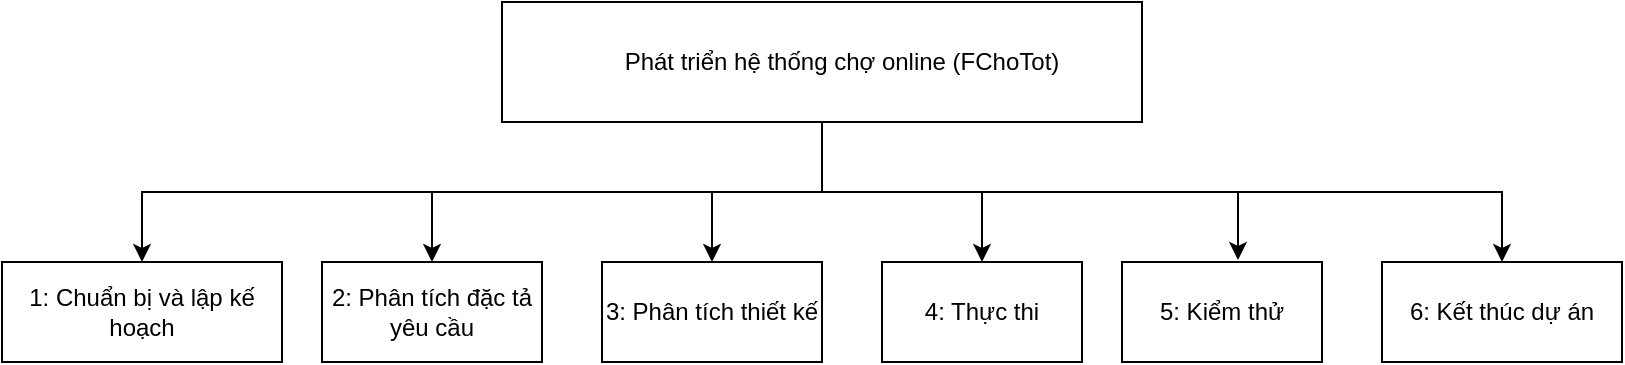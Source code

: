 <mxfile version="13.7.7" type="github">
  <diagram id="rkZ9Oprb91T4OZJH8FyI" name="Page-1">
    <mxGraphModel dx="868" dy="479" grid="1" gridSize="10" guides="1" tooltips="1" connect="1" arrows="1" fold="1" page="1" pageScale="1" pageWidth="850" pageHeight="1100" math="0" shadow="0">
      <root>
        <mxCell id="0" />
        <mxCell id="1" parent="0" />
        <mxCell id="soVZnSm6PJcf5yZjMCOD-10" style="edgeStyle=orthogonalEdgeStyle;rounded=0;orthogonalLoop=1;jettySize=auto;html=1;exitX=0.5;exitY=1;exitDx=0;exitDy=0;entryX=0.5;entryY=0;entryDx=0;entryDy=0;" edge="1" parent="1" source="soVZnSm6PJcf5yZjMCOD-1" target="soVZnSm6PJcf5yZjMCOD-3">
          <mxGeometry relative="1" as="geometry" />
        </mxCell>
        <mxCell id="soVZnSm6PJcf5yZjMCOD-11" style="edgeStyle=orthogonalEdgeStyle;rounded=0;orthogonalLoop=1;jettySize=auto;html=1;exitX=0.5;exitY=1;exitDx=0;exitDy=0;entryX=0.5;entryY=0;entryDx=0;entryDy=0;" edge="1" parent="1" source="soVZnSm6PJcf5yZjMCOD-1" target="soVZnSm6PJcf5yZjMCOD-4">
          <mxGeometry relative="1" as="geometry" />
        </mxCell>
        <mxCell id="soVZnSm6PJcf5yZjMCOD-12" style="edgeStyle=orthogonalEdgeStyle;rounded=0;orthogonalLoop=1;jettySize=auto;html=1;exitX=0.5;exitY=1;exitDx=0;exitDy=0;entryX=0.5;entryY=0;entryDx=0;entryDy=0;" edge="1" parent="1" source="soVZnSm6PJcf5yZjMCOD-1" target="soVZnSm6PJcf5yZjMCOD-5">
          <mxGeometry relative="1" as="geometry" />
        </mxCell>
        <mxCell id="soVZnSm6PJcf5yZjMCOD-13" style="edgeStyle=orthogonalEdgeStyle;rounded=0;orthogonalLoop=1;jettySize=auto;html=1;exitX=0.5;exitY=1;exitDx=0;exitDy=0;entryX=0.5;entryY=0;entryDx=0;entryDy=0;" edge="1" parent="1" source="soVZnSm6PJcf5yZjMCOD-1" target="soVZnSm6PJcf5yZjMCOD-6">
          <mxGeometry relative="1" as="geometry" />
        </mxCell>
        <mxCell id="soVZnSm6PJcf5yZjMCOD-14" style="edgeStyle=orthogonalEdgeStyle;rounded=0;orthogonalLoop=1;jettySize=auto;html=1;exitX=0.5;exitY=1;exitDx=0;exitDy=0;entryX=0.58;entryY=-0.02;entryDx=0;entryDy=0;entryPerimeter=0;" edge="1" parent="1" source="soVZnSm6PJcf5yZjMCOD-1" target="soVZnSm6PJcf5yZjMCOD-7">
          <mxGeometry relative="1" as="geometry" />
        </mxCell>
        <mxCell id="soVZnSm6PJcf5yZjMCOD-15" style="edgeStyle=orthogonalEdgeStyle;rounded=0;orthogonalLoop=1;jettySize=auto;html=1;exitX=0.5;exitY=1;exitDx=0;exitDy=0;" edge="1" parent="1" source="soVZnSm6PJcf5yZjMCOD-1" target="soVZnSm6PJcf5yZjMCOD-8">
          <mxGeometry relative="1" as="geometry" />
        </mxCell>
        <mxCell id="soVZnSm6PJcf5yZjMCOD-1" value="" style="rounded=0;whiteSpace=wrap;html=1;" vertex="1" parent="1">
          <mxGeometry x="270" y="60" width="320" height="60" as="geometry" />
        </mxCell>
        <mxCell id="soVZnSm6PJcf5yZjMCOD-2" value="Phát triển hệ thống chợ online (FChoTot)" style="text;html=1;strokeColor=none;fillColor=none;align=center;verticalAlign=middle;whiteSpace=wrap;rounded=0;" vertex="1" parent="1">
          <mxGeometry x="300" y="80" width="280" height="20" as="geometry" />
        </mxCell>
        <mxCell id="soVZnSm6PJcf5yZjMCOD-3" value="1: Chuẩn bị và lập kế hoạch" style="rounded=0;whiteSpace=wrap;html=1;" vertex="1" parent="1">
          <mxGeometry x="20" y="190" width="140" height="50" as="geometry" />
        </mxCell>
        <mxCell id="soVZnSm6PJcf5yZjMCOD-4" value="2: Phân tích đặc tả yêu cầu" style="rounded=0;whiteSpace=wrap;html=1;" vertex="1" parent="1">
          <mxGeometry x="180" y="190" width="110" height="50" as="geometry" />
        </mxCell>
        <mxCell id="soVZnSm6PJcf5yZjMCOD-5" value="3: Phân tích thiết kế " style="rounded=0;whiteSpace=wrap;html=1;" vertex="1" parent="1">
          <mxGeometry x="320" y="190" width="110" height="50" as="geometry" />
        </mxCell>
        <mxCell id="soVZnSm6PJcf5yZjMCOD-6" value="4: Thực thi" style="rounded=0;whiteSpace=wrap;html=1;" vertex="1" parent="1">
          <mxGeometry x="460" y="190" width="100" height="50" as="geometry" />
        </mxCell>
        <mxCell id="soVZnSm6PJcf5yZjMCOD-7" value="5: Kiểm thử" style="rounded=0;whiteSpace=wrap;html=1;" vertex="1" parent="1">
          <mxGeometry x="580" y="190" width="100" height="50" as="geometry" />
        </mxCell>
        <mxCell id="soVZnSm6PJcf5yZjMCOD-8" value="6: Kết thúc dự án" style="rounded=0;whiteSpace=wrap;html=1;" vertex="1" parent="1">
          <mxGeometry x="710" y="190" width="120" height="50" as="geometry" />
        </mxCell>
      </root>
    </mxGraphModel>
  </diagram>
</mxfile>
